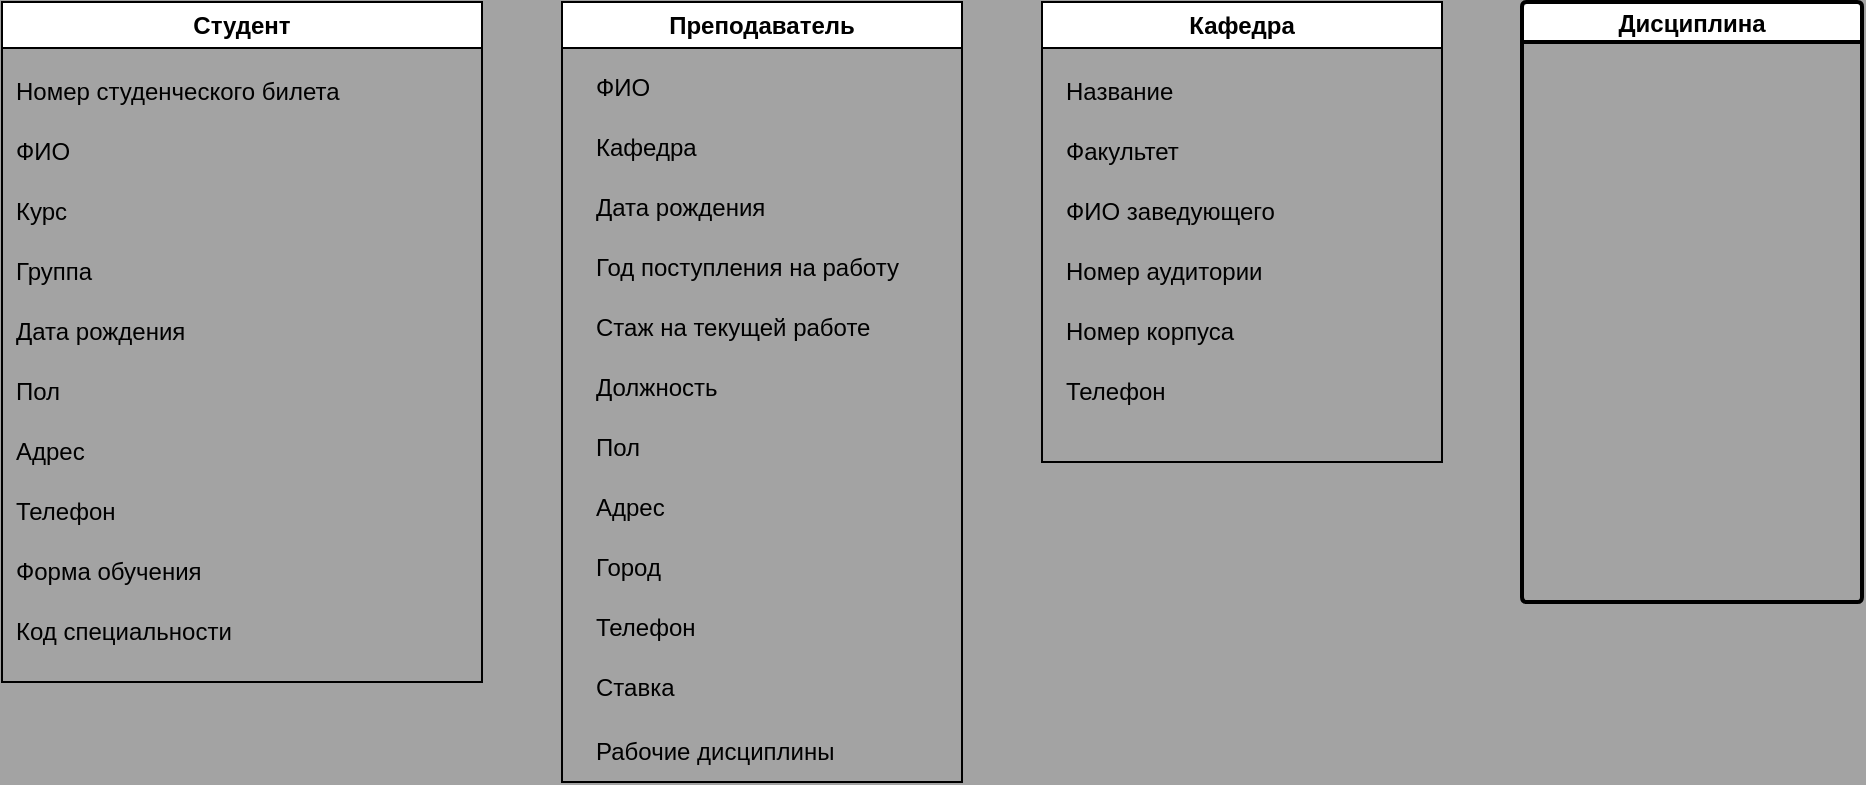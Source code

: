 <mxfile version="24.0.1" type="github">
  <diagram id="R2lEEEUBdFMjLlhIrx00" name="Page-1">
    <mxGraphModel dx="1846" dy="567" grid="1" gridSize="10" guides="1" tooltips="1" connect="1" arrows="1" fold="1" page="1" pageScale="1" pageWidth="850" pageHeight="1100" background="#A3A3A3" math="0" shadow="0" extFonts="Permanent Marker^https://fonts.googleapis.com/css?family=Permanent+Marker">
      <root>
        <mxCell id="0" />
        <mxCell id="1" parent="0" />
        <mxCell id="lQNsPvtSyj825Nqt7O2x-11" value="Кафедра" style="swimlane;whiteSpace=wrap;html=1;direction=east;rounded=0;" parent="1" vertex="1">
          <mxGeometry x="200" y="40" width="200" height="230" as="geometry">
            <mxRectangle x="600" y="95" width="90" height="30" as="alternateBounds" />
          </mxGeometry>
        </mxCell>
        <mxCell id="lQNsPvtSyj825Nqt7O2x-12" value="Название" style="text;html=1;align=left;verticalAlign=middle;resizable=0;points=[];autosize=1;strokeColor=none;fillColor=none;" parent="lQNsPvtSyj825Nqt7O2x-11" vertex="1">
          <mxGeometry x="10" y="30" width="80" height="30" as="geometry" />
        </mxCell>
        <mxCell id="lQNsPvtSyj825Nqt7O2x-15" value="ФИО заведующего" style="text;html=1;align=left;verticalAlign=middle;resizable=0;points=[];autosize=1;strokeColor=none;fillColor=none;" parent="lQNsPvtSyj825Nqt7O2x-11" vertex="1">
          <mxGeometry x="10" y="90" width="130" height="30" as="geometry" />
        </mxCell>
        <mxCell id="lQNsPvtSyj825Nqt7O2x-16" value="Номер аудитории" style="text;html=1;align=left;verticalAlign=middle;resizable=0;points=[];autosize=1;strokeColor=none;fillColor=none;" parent="lQNsPvtSyj825Nqt7O2x-11" vertex="1">
          <mxGeometry x="10" y="120" width="120" height="30" as="geometry" />
        </mxCell>
        <mxCell id="lQNsPvtSyj825Nqt7O2x-14" value="Факультет" style="text;html=1;align=left;verticalAlign=middle;resizable=0;points=[];autosize=1;strokeColor=none;fillColor=none;" parent="lQNsPvtSyj825Nqt7O2x-11" vertex="1">
          <mxGeometry x="10" y="60" width="80" height="30" as="geometry" />
        </mxCell>
        <mxCell id="lQNsPvtSyj825Nqt7O2x-17" value="Номер корпуса" style="text;html=1;align=left;verticalAlign=middle;resizable=0;points=[];autosize=1;strokeColor=none;fillColor=none;" parent="lQNsPvtSyj825Nqt7O2x-11" vertex="1">
          <mxGeometry x="10" y="150" width="110" height="30" as="geometry" />
        </mxCell>
        <mxCell id="lQNsPvtSyj825Nqt7O2x-18" value="Телефон&amp;nbsp;" style="text;html=1;align=left;verticalAlign=middle;resizable=0;points=[];autosize=1;strokeColor=none;fillColor=none;" parent="lQNsPvtSyj825Nqt7O2x-11" vertex="1">
          <mxGeometry x="10" y="180" width="80" height="30" as="geometry" />
        </mxCell>
        <mxCell id="lQNsPvtSyj825Nqt7O2x-19" value="Преподаватель" style="swimlane;whiteSpace=wrap;html=1;startSize=23;" parent="1" vertex="1">
          <mxGeometry x="-40" y="40" width="200" height="390" as="geometry" />
        </mxCell>
        <mxCell id="lQNsPvtSyj825Nqt7O2x-23" value="Год поступления на работу" style="text;html=1;align=left;verticalAlign=middle;resizable=0;points=[];autosize=1;strokeColor=none;fillColor=none;" parent="lQNsPvtSyj825Nqt7O2x-19" vertex="1">
          <mxGeometry x="15" y="118" width="170" height="30" as="geometry" />
        </mxCell>
        <mxCell id="lQNsPvtSyj825Nqt7O2x-20" value="ФИО" style="text;html=1;align=left;verticalAlign=middle;resizable=0;points=[];autosize=1;strokeColor=none;fillColor=none;" parent="lQNsPvtSyj825Nqt7O2x-19" vertex="1">
          <mxGeometry x="15" y="28" width="50" height="30" as="geometry" />
        </mxCell>
        <mxCell id="lQNsPvtSyj825Nqt7O2x-21" value="Кафедра" style="text;html=1;align=left;verticalAlign=middle;resizable=0;points=[];autosize=1;strokeColor=none;fillColor=none;" parent="lQNsPvtSyj825Nqt7O2x-19" vertex="1">
          <mxGeometry x="15" y="58" width="70" height="30" as="geometry" />
        </mxCell>
        <mxCell id="lQNsPvtSyj825Nqt7O2x-22" value="Дата рождения" style="text;html=1;align=left;verticalAlign=middle;resizable=0;points=[];autosize=1;strokeColor=none;fillColor=none;" parent="lQNsPvtSyj825Nqt7O2x-19" vertex="1">
          <mxGeometry x="15" y="88" width="110" height="30" as="geometry" />
        </mxCell>
        <mxCell id="lQNsPvtSyj825Nqt7O2x-24" value="Стаж на текущей работе" style="text;html=1;align=left;verticalAlign=middle;resizable=0;points=[];autosize=1;strokeColor=none;fillColor=none;" parent="lQNsPvtSyj825Nqt7O2x-19" vertex="1">
          <mxGeometry x="15" y="148" width="160" height="30" as="geometry" />
        </mxCell>
        <mxCell id="lQNsPvtSyj825Nqt7O2x-27" value="Должность" style="text;html=1;align=left;verticalAlign=middle;resizable=0;points=[];autosize=1;strokeColor=none;fillColor=none;" parent="lQNsPvtSyj825Nqt7O2x-19" vertex="1">
          <mxGeometry x="15" y="178" width="80" height="30" as="geometry" />
        </mxCell>
        <mxCell id="lQNsPvtSyj825Nqt7O2x-28" value="Пол" style="text;html=1;align=left;verticalAlign=middle;resizable=0;points=[];autosize=1;strokeColor=none;fillColor=none;" parent="lQNsPvtSyj825Nqt7O2x-19" vertex="1">
          <mxGeometry x="15" y="208" width="50" height="30" as="geometry" />
        </mxCell>
        <mxCell id="lQNsPvtSyj825Nqt7O2x-29" value="Адрес" style="text;html=1;align=left;verticalAlign=middle;resizable=0;points=[];autosize=1;strokeColor=none;fillColor=none;" parent="lQNsPvtSyj825Nqt7O2x-19" vertex="1">
          <mxGeometry x="15" y="238" width="60" height="30" as="geometry" />
        </mxCell>
        <mxCell id="lQNsPvtSyj825Nqt7O2x-30" value="Город" style="text;html=1;align=left;verticalAlign=middle;resizable=0;points=[];autosize=1;strokeColor=none;fillColor=none;" parent="lQNsPvtSyj825Nqt7O2x-19" vertex="1">
          <mxGeometry x="15" y="268" width="60" height="30" as="geometry" />
        </mxCell>
        <mxCell id="lQNsPvtSyj825Nqt7O2x-31" value="Телефон" style="text;html=1;align=left;verticalAlign=middle;resizable=0;points=[];autosize=1;strokeColor=none;fillColor=none;" parent="lQNsPvtSyj825Nqt7O2x-19" vertex="1">
          <mxGeometry x="15" y="298" width="70" height="30" as="geometry" />
        </mxCell>
        <mxCell id="lQNsPvtSyj825Nqt7O2x-32" value="Ставка" style="text;html=1;align=left;verticalAlign=middle;resizable=0;points=[];autosize=1;strokeColor=none;fillColor=none;" parent="lQNsPvtSyj825Nqt7O2x-19" vertex="1">
          <mxGeometry x="15" y="328" width="60" height="30" as="geometry" />
        </mxCell>
        <mxCell id="lQNsPvtSyj825Nqt7O2x-33" value="Рабочие дисциплины" style="text;html=1;align=left;verticalAlign=middle;resizable=0;points=[];autosize=1;strokeColor=none;fillColor=none;" parent="lQNsPvtSyj825Nqt7O2x-19" vertex="1">
          <mxGeometry x="15" y="360" width="140" height="30" as="geometry" />
        </mxCell>
        <mxCell id="lQNsPvtSyj825Nqt7O2x-34" value="Студент" style="swimlane;whiteSpace=wrap;html=1;" parent="1" vertex="1">
          <mxGeometry x="-320" y="40" width="240" height="340" as="geometry" />
        </mxCell>
        <mxCell id="lQNsPvtSyj825Nqt7O2x-35" value="Номер студенческого билета" style="text;html=1;align=left;verticalAlign=middle;resizable=0;points=[];autosize=1;strokeColor=none;fillColor=none;" parent="lQNsPvtSyj825Nqt7O2x-34" vertex="1">
          <mxGeometry x="5" y="30" width="190" height="30" as="geometry" />
        </mxCell>
        <mxCell id="lQNsPvtSyj825Nqt7O2x-36" value="ФИО" style="text;html=1;align=left;verticalAlign=middle;resizable=0;points=[];autosize=1;strokeColor=none;fillColor=none;" parent="lQNsPvtSyj825Nqt7O2x-34" vertex="1">
          <mxGeometry x="5" y="60" width="50" height="30" as="geometry" />
        </mxCell>
        <mxCell id="lQNsPvtSyj825Nqt7O2x-37" value="Курс" style="text;html=1;align=left;verticalAlign=middle;resizable=0;points=[];autosize=1;strokeColor=none;fillColor=none;" parent="lQNsPvtSyj825Nqt7O2x-34" vertex="1">
          <mxGeometry x="5" y="90" width="50" height="30" as="geometry" />
        </mxCell>
        <mxCell id="lQNsPvtSyj825Nqt7O2x-38" value="Группа" style="text;html=1;align=left;verticalAlign=middle;resizable=0;points=[];autosize=1;strokeColor=none;fillColor=none;" parent="lQNsPvtSyj825Nqt7O2x-34" vertex="1">
          <mxGeometry x="5" y="120" width="60" height="30" as="geometry" />
        </mxCell>
        <mxCell id="lQNsPvtSyj825Nqt7O2x-39" value="Дата рождения" style="text;html=1;align=left;verticalAlign=middle;resizable=0;points=[];autosize=1;strokeColor=none;fillColor=none;" parent="lQNsPvtSyj825Nqt7O2x-34" vertex="1">
          <mxGeometry x="5" y="150" width="110" height="30" as="geometry" />
        </mxCell>
        <mxCell id="lQNsPvtSyj825Nqt7O2x-40" value="Пол" style="text;html=1;align=left;verticalAlign=middle;resizable=0;points=[];autosize=1;strokeColor=none;fillColor=none;" parent="lQNsPvtSyj825Nqt7O2x-34" vertex="1">
          <mxGeometry x="5" y="180" width="50" height="30" as="geometry" />
        </mxCell>
        <mxCell id="lQNsPvtSyj825Nqt7O2x-42" value="Телефон" style="text;html=1;align=left;verticalAlign=middle;resizable=0;points=[];autosize=1;strokeColor=none;fillColor=none;" parent="lQNsPvtSyj825Nqt7O2x-34" vertex="1">
          <mxGeometry x="5" y="240" width="70" height="30" as="geometry" />
        </mxCell>
        <mxCell id="lQNsPvtSyj825Nqt7O2x-43" value="Форма обучения" style="text;html=1;align=left;verticalAlign=middle;resizable=0;points=[];autosize=1;strokeColor=none;fillColor=none;" parent="lQNsPvtSyj825Nqt7O2x-34" vertex="1">
          <mxGeometry x="5" y="270" width="120" height="30" as="geometry" />
        </mxCell>
        <mxCell id="lQNsPvtSyj825Nqt7O2x-41" value="Адрес" style="text;html=1;align=left;verticalAlign=middle;resizable=0;points=[];autosize=1;strokeColor=none;fillColor=none;" parent="lQNsPvtSyj825Nqt7O2x-34" vertex="1">
          <mxGeometry x="5" y="210" width="60" height="30" as="geometry" />
        </mxCell>
        <mxCell id="lQNsPvtSyj825Nqt7O2x-44" value="Код специальности" style="text;html=1;align=left;verticalAlign=middle;resizable=0;points=[];autosize=1;strokeColor=none;fillColor=none;" parent="lQNsPvtSyj825Nqt7O2x-34" vertex="1">
          <mxGeometry x="5" y="300" width="130" height="30" as="geometry" />
        </mxCell>
        <mxCell id="VZEu2spwr2RajEakq7Zo-1" value="&lt;font style=&quot;font-size: 12px;&quot;&gt;&lt;b&gt;Дисциплина&lt;/b&gt;&lt;/font&gt;" style="swimlane;childLayout=stackLayout;horizontal=1;startSize=20;horizontalStack=0;rounded=1;fontSize=14;fontStyle=0;strokeWidth=2;resizeParent=0;resizeLast=1;shadow=0;dashed=0;align=center;arcSize=4;whiteSpace=wrap;html=1;" vertex="1" parent="1">
          <mxGeometry x="440" y="40" width="170" height="300" as="geometry" />
        </mxCell>
      </root>
    </mxGraphModel>
  </diagram>
</mxfile>
